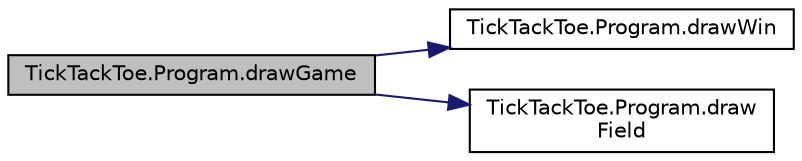 digraph "TickTackToe.Program.drawGame"
{
  edge [fontname="Helvetica",fontsize="10",labelfontname="Helvetica",labelfontsize="10"];
  node [fontname="Helvetica",fontsize="10",shape=record];
  rankdir="LR";
  Node4 [label="TickTackToe.Program.drawGame",height=0.2,width=0.4,color="black", fillcolor="grey75", style="filled", fontcolor="black"];
  Node4 -> Node5 [color="midnightblue",fontsize="10",style="solid",fontname="Helvetica"];
  Node5 [label="TickTackToe.Program.drawWin",height=0.2,width=0.4,color="black", fillcolor="white", style="filled",URL="$class_tick_tack_toe_1_1_program.html#a5e1a23e759addcdc12480cbaa039a9e7",tooltip="Draws win screen "];
  Node4 -> Node6 [color="midnightblue",fontsize="10",style="solid",fontname="Helvetica"];
  Node6 [label="TickTackToe.Program.draw\lField",height=0.2,width=0.4,color="black", fillcolor="white", style="filled",URL="$class_tick_tack_toe_1_1_program.html#ad39a5bc87ae80147e27a9b2e65734a0e",tooltip="Prints the field to the console Starts at Position 0/0 Does not clear console! "];
}
